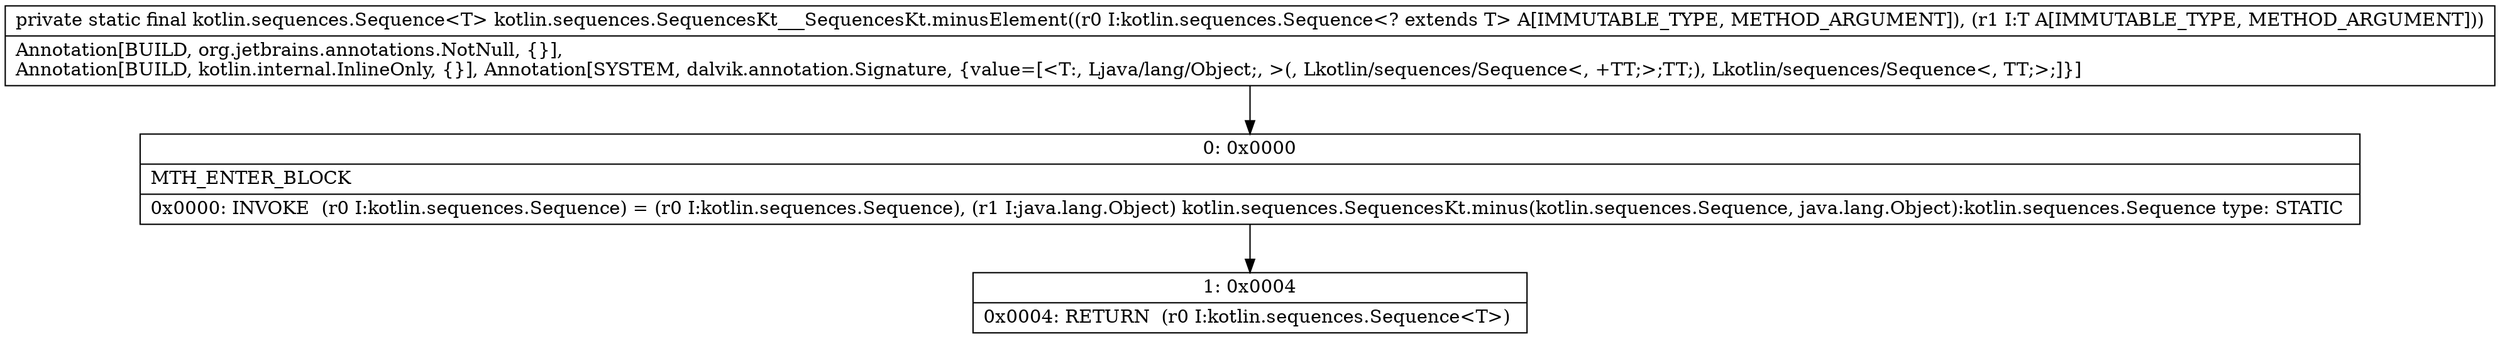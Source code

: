 digraph "CFG forkotlin.sequences.SequencesKt___SequencesKt.minusElement(Lkotlin\/sequences\/Sequence;Ljava\/lang\/Object;)Lkotlin\/sequences\/Sequence;" {
Node_0 [shape=record,label="{0\:\ 0x0000|MTH_ENTER_BLOCK\l|0x0000: INVOKE  (r0 I:kotlin.sequences.Sequence) = (r0 I:kotlin.sequences.Sequence), (r1 I:java.lang.Object) kotlin.sequences.SequencesKt.minus(kotlin.sequences.Sequence, java.lang.Object):kotlin.sequences.Sequence type: STATIC \l}"];
Node_1 [shape=record,label="{1\:\ 0x0004|0x0004: RETURN  (r0 I:kotlin.sequences.Sequence\<T\>) \l}"];
MethodNode[shape=record,label="{private static final kotlin.sequences.Sequence\<T\> kotlin.sequences.SequencesKt___SequencesKt.minusElement((r0 I:kotlin.sequences.Sequence\<? extends T\> A[IMMUTABLE_TYPE, METHOD_ARGUMENT]), (r1 I:T A[IMMUTABLE_TYPE, METHOD_ARGUMENT]))  | Annotation[BUILD, org.jetbrains.annotations.NotNull, \{\}], \lAnnotation[BUILD, kotlin.internal.InlineOnly, \{\}], Annotation[SYSTEM, dalvik.annotation.Signature, \{value=[\<T:, Ljava\/lang\/Object;, \>(, Lkotlin\/sequences\/Sequence\<, +TT;\>;TT;), Lkotlin\/sequences\/Sequence\<, TT;\>;]\}]\l}"];
MethodNode -> Node_0;
Node_0 -> Node_1;
}

